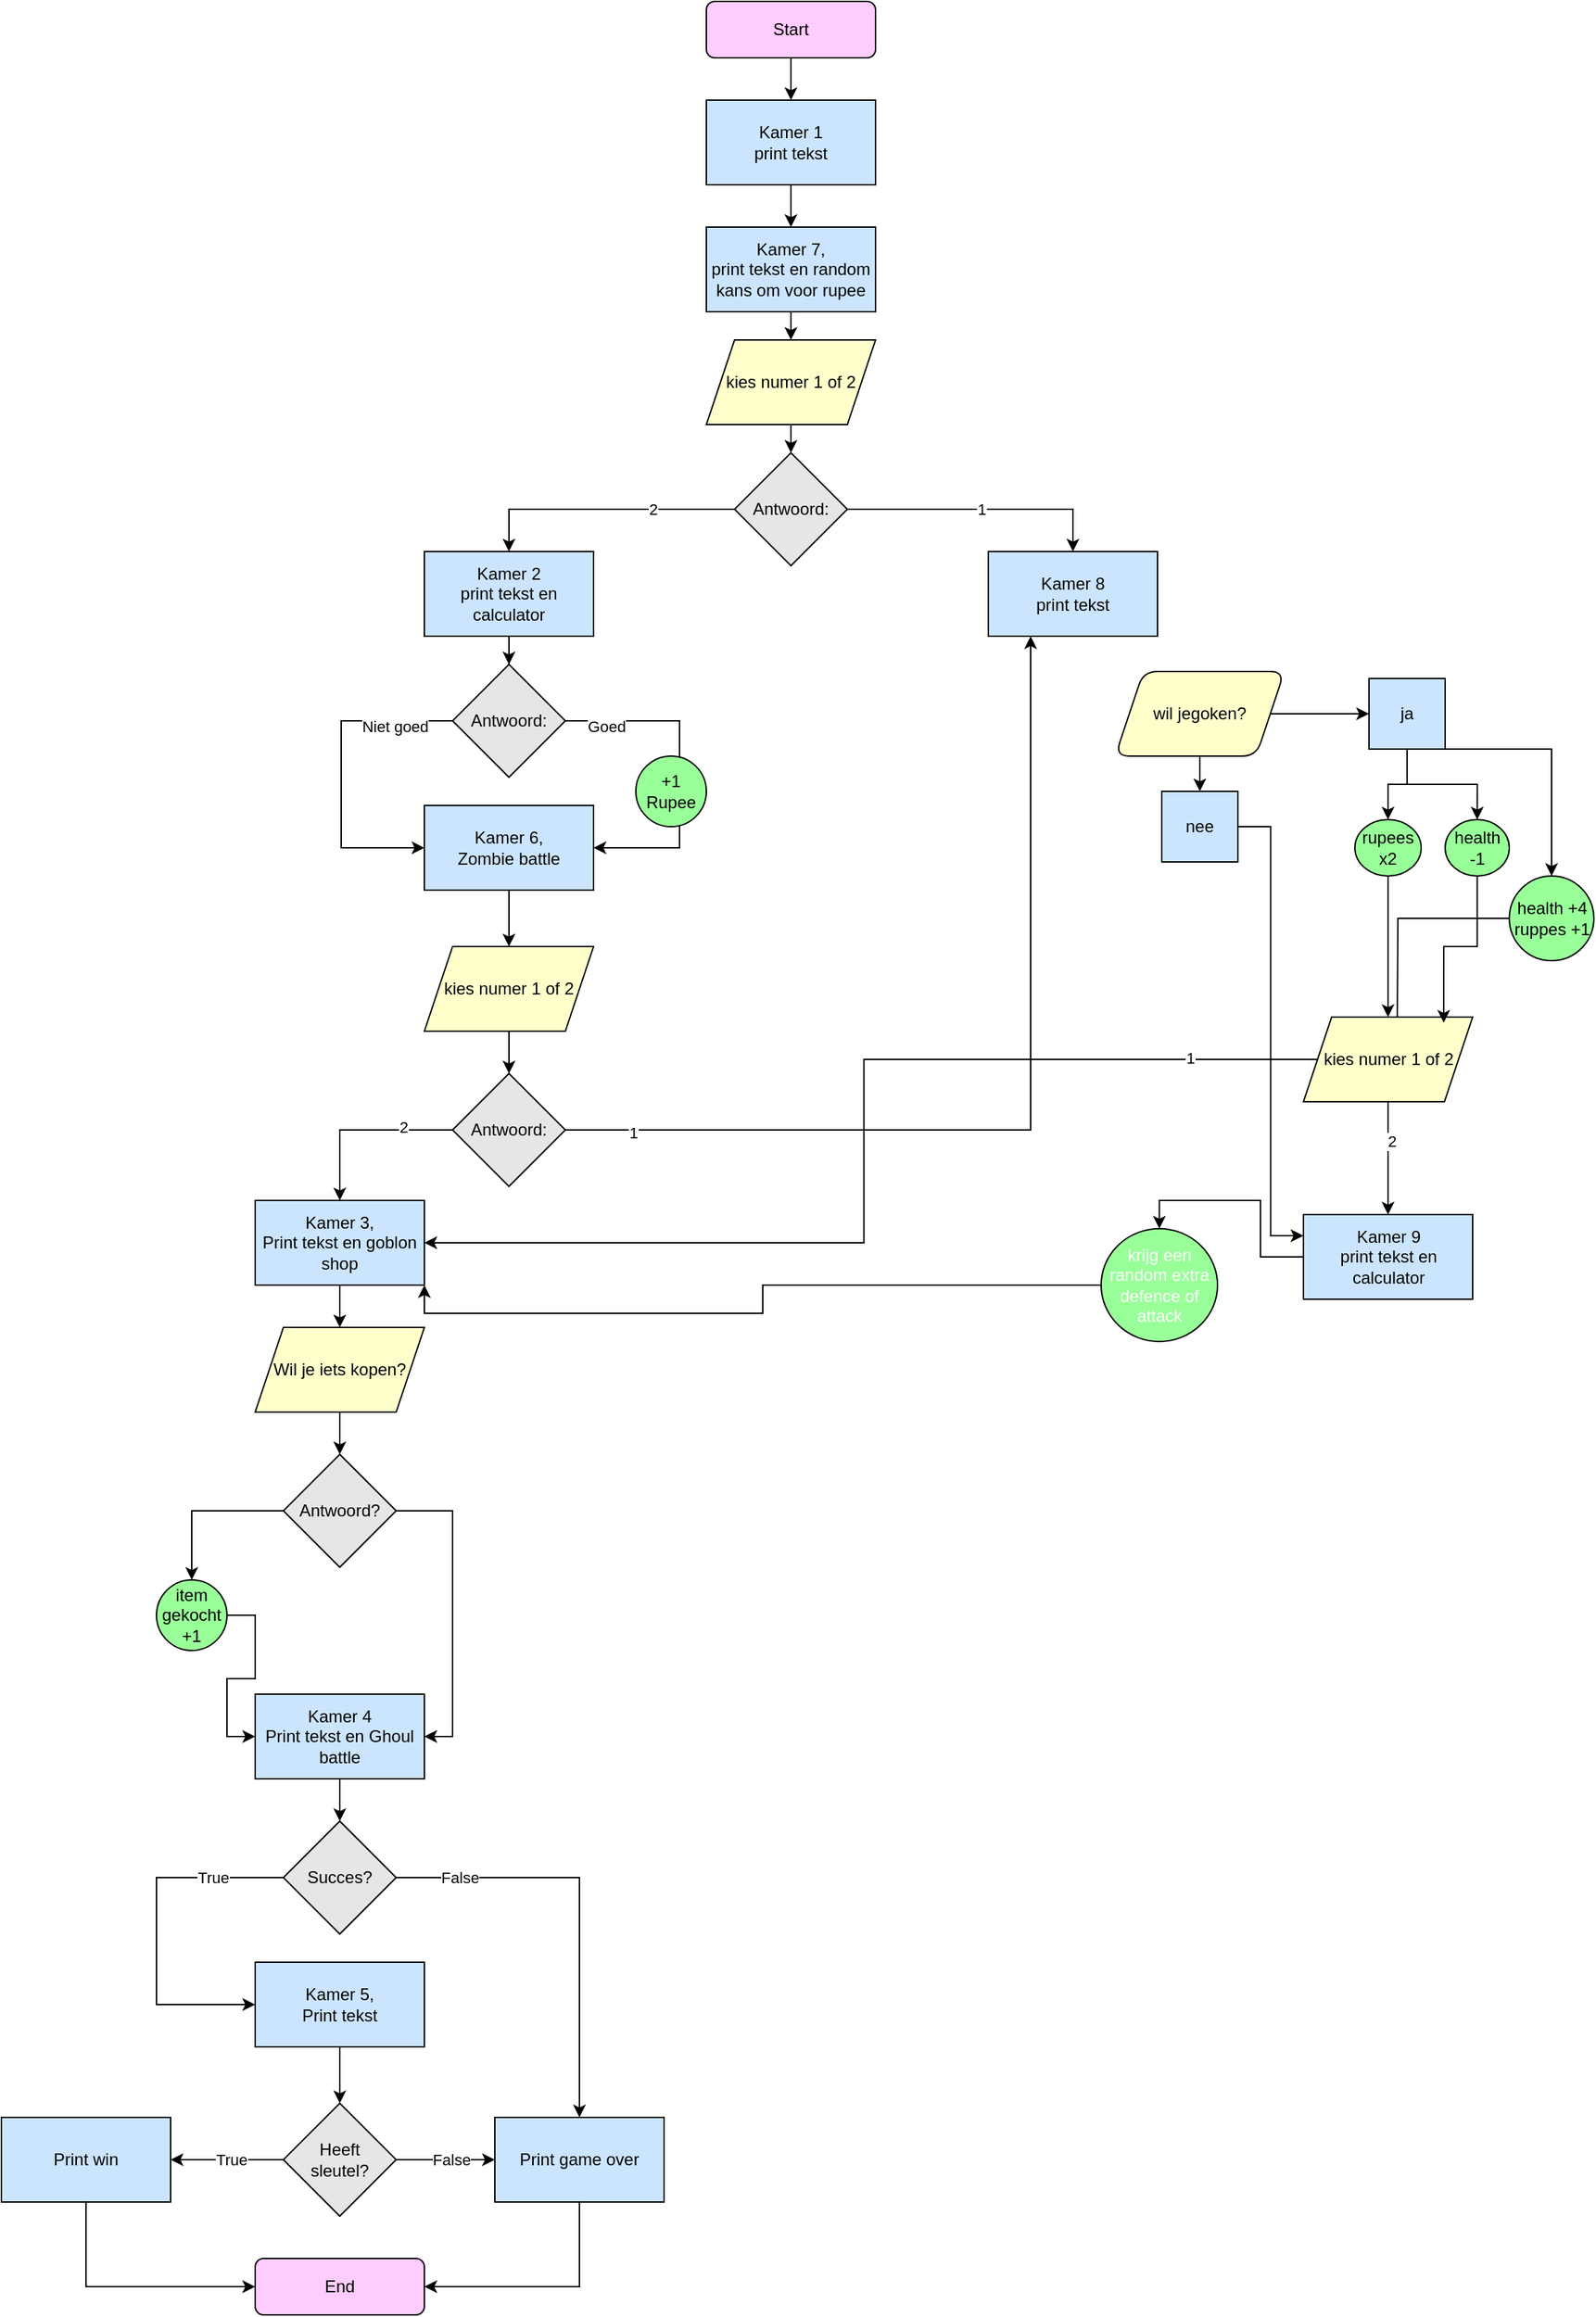 <mxfile version="24.8.2">
  <diagram name="Pagina-1" id="q5uronyUK_CRiENWkVfr">
    <mxGraphModel dx="2867" dy="1353" grid="1" gridSize="10" guides="1" tooltips="1" connect="1" arrows="1" fold="1" page="1" pageScale="1" pageWidth="827" pageHeight="1169" math="0" shadow="0">
      <root>
        <mxCell id="0" />
        <mxCell id="1" parent="0" />
        <mxCell id="43L4oG_P8ra6ZPo5L0Zp-16" style="edgeStyle=orthogonalEdgeStyle;rounded=0;orthogonalLoop=1;jettySize=auto;html=1;exitX=0.5;exitY=1;exitDx=0;exitDy=0;entryX=0.5;entryY=0;entryDx=0;entryDy=0;" parent="1" source="43L4oG_P8ra6ZPo5L0Zp-13" target="43L4oG_P8ra6ZPo5L0Zp-15" edge="1">
          <mxGeometry relative="1" as="geometry" />
        </mxCell>
        <mxCell id="43L4oG_P8ra6ZPo5L0Zp-13" value="Start" style="rounded=1;whiteSpace=wrap;html=1;fillColor=#FFCCFF;" parent="1" vertex="1">
          <mxGeometry x="380" y="50" width="120" height="40" as="geometry" />
        </mxCell>
        <mxCell id="43L4oG_P8ra6ZPo5L0Zp-18" style="edgeStyle=orthogonalEdgeStyle;rounded=0;orthogonalLoop=1;jettySize=auto;html=1;exitX=0.5;exitY=1;exitDx=0;exitDy=0;" parent="1" source="43L4oG_P8ra6ZPo5L0Zp-15" target="43L4oG_P8ra6ZPo5L0Zp-17" edge="1">
          <mxGeometry relative="1" as="geometry" />
        </mxCell>
        <mxCell id="43L4oG_P8ra6ZPo5L0Zp-15" value="Kamer 1&lt;br&gt;print tekst" style="rounded=0;whiteSpace=wrap;html=1;fillColor=#CCE5FF;" parent="1" vertex="1">
          <mxGeometry x="380" y="120" width="120" height="60" as="geometry" />
        </mxCell>
        <mxCell id="43L4oG_P8ra6ZPo5L0Zp-20" style="edgeStyle=orthogonalEdgeStyle;rounded=0;orthogonalLoop=1;jettySize=auto;html=1;exitX=0.5;exitY=1;exitDx=0;exitDy=0;entryX=0.5;entryY=0;entryDx=0;entryDy=0;" parent="1" source="43L4oG_P8ra6ZPo5L0Zp-17" edge="1">
          <mxGeometry relative="1" as="geometry">
            <mxPoint x="440" y="290" as="targetPoint" />
          </mxGeometry>
        </mxCell>
        <mxCell id="43L4oG_P8ra6ZPo5L0Zp-17" value="Kamer 7,&lt;br&gt;print tekst en random kans om voor rupee" style="rounded=0;whiteSpace=wrap;html=1;fillColor=#CCE5FF;" parent="1" vertex="1">
          <mxGeometry x="380" y="210" width="120" height="60" as="geometry" />
        </mxCell>
        <mxCell id="uX0LoPKAfN4TH0BLUtlU-2" style="edgeStyle=orthogonalEdgeStyle;rounded=0;orthogonalLoop=1;jettySize=auto;html=1;exitX=0.5;exitY=1;exitDx=0;exitDy=0;entryX=0.5;entryY=0;entryDx=0;entryDy=0;" parent="1" target="uX0LoPKAfN4TH0BLUtlU-1" edge="1">
          <mxGeometry relative="1" as="geometry">
            <mxPoint x="440" y="350" as="sourcePoint" />
          </mxGeometry>
        </mxCell>
        <mxCell id="RhMJ9tLqQK5Z_PI1-GB_-32" style="edgeStyle=orthogonalEdgeStyle;rounded=0;orthogonalLoop=1;jettySize=auto;html=1;exitX=0;exitY=0.5;exitDx=0;exitDy=0;entryX=0.5;entryY=0;entryDx=0;entryDy=0;" edge="1" parent="1" source="uX0LoPKAfN4TH0BLUtlU-1" target="RhMJ9tLqQK5Z_PI1-GB_-13">
          <mxGeometry relative="1" as="geometry" />
        </mxCell>
        <mxCell id="RhMJ9tLqQK5Z_PI1-GB_-34" value="2" style="edgeLabel;html=1;align=center;verticalAlign=middle;resizable=0;points=[];" vertex="1" connectable="0" parent="RhMJ9tLqQK5Z_PI1-GB_-32">
          <mxGeometry x="-0.387" relative="1" as="geometry">
            <mxPoint as="offset" />
          </mxGeometry>
        </mxCell>
        <mxCell id="RhMJ9tLqQK5Z_PI1-GB_-33" value="&lt;div&gt;1&lt;/div&gt;" style="edgeStyle=orthogonalEdgeStyle;rounded=0;orthogonalLoop=1;jettySize=auto;html=1;entryX=0.5;entryY=0;entryDx=0;entryDy=0;" edge="1" parent="1" source="uX0LoPKAfN4TH0BLUtlU-1" target="RhMJ9tLqQK5Z_PI1-GB_-12">
          <mxGeometry relative="1" as="geometry" />
        </mxCell>
        <mxCell id="uX0LoPKAfN4TH0BLUtlU-1" value="Antwoord:" style="rhombus;whiteSpace=wrap;html=1;fillColor=#E6E6E6;" parent="1" vertex="1">
          <mxGeometry x="400" y="370" width="80" height="80" as="geometry" />
        </mxCell>
        <mxCell id="uX0LoPKAfN4TH0BLUtlU-24" style="edgeStyle=orthogonalEdgeStyle;rounded=0;orthogonalLoop=1;jettySize=auto;html=1;exitX=0.5;exitY=1;exitDx=0;exitDy=0;entryX=0.5;entryY=0;entryDx=0;entryDy=0;" parent="1" target="uX0LoPKAfN4TH0BLUtlU-23" edge="1">
          <mxGeometry relative="1" as="geometry">
            <mxPoint x="130" y="1310" as="sourcePoint" />
          </mxGeometry>
        </mxCell>
        <mxCell id="uX0LoPKAfN4TH0BLUtlU-30" style="edgeStyle=orthogonalEdgeStyle;rounded=0;orthogonalLoop=1;jettySize=auto;html=1;exitX=1;exitY=0.5;exitDx=0;exitDy=0;entryX=0.5;entryY=0;entryDx=0;entryDy=0;" parent="1" source="uX0LoPKAfN4TH0BLUtlU-23" target="uX0LoPKAfN4TH0BLUtlU-32" edge="1">
          <mxGeometry relative="1" as="geometry">
            <Array as="points">
              <mxPoint x="290" y="1380" />
            </Array>
          </mxGeometry>
        </mxCell>
        <mxCell id="uX0LoPKAfN4TH0BLUtlU-31" value="False" style="edgeLabel;html=1;align=center;verticalAlign=middle;resizable=0;points=[];" parent="uX0LoPKAfN4TH0BLUtlU-30" vertex="1" connectable="0">
          <mxGeometry x="-0.765" y="-2" relative="1" as="geometry">
            <mxPoint x="9" y="-2" as="offset" />
          </mxGeometry>
        </mxCell>
        <mxCell id="uX0LoPKAfN4TH0BLUtlU-34" style="edgeStyle=orthogonalEdgeStyle;rounded=0;orthogonalLoop=1;jettySize=auto;html=1;exitX=0;exitY=0.5;exitDx=0;exitDy=0;entryX=0;entryY=0.5;entryDx=0;entryDy=0;" parent="1" source="uX0LoPKAfN4TH0BLUtlU-23" target="uX0LoPKAfN4TH0BLUtlU-36" edge="1">
          <mxGeometry relative="1" as="geometry">
            <mxPoint x="-20" y="1490" as="targetPoint" />
            <Array as="points">
              <mxPoint x="-10" y="1380" />
              <mxPoint x="-10" y="1470" />
            </Array>
          </mxGeometry>
        </mxCell>
        <mxCell id="uX0LoPKAfN4TH0BLUtlU-35" value="True" style="edgeLabel;html=1;align=center;verticalAlign=middle;resizable=0;points=[];" parent="uX0LoPKAfN4TH0BLUtlU-34" vertex="1" connectable="0">
          <mxGeometry x="-0.599" y="5" relative="1" as="geometry">
            <mxPoint y="-5" as="offset" />
          </mxGeometry>
        </mxCell>
        <mxCell id="uX0LoPKAfN4TH0BLUtlU-23" value="Succes?" style="rhombus;whiteSpace=wrap;html=1;fillColor=#E6E6E6;" parent="1" vertex="1">
          <mxGeometry x="80" y="1340" width="80" height="80" as="geometry" />
        </mxCell>
        <mxCell id="uX0LoPKAfN4TH0BLUtlU-29" value="End" style="rounded=1;whiteSpace=wrap;html=1;fillColor=#FFCCFF;" parent="1" vertex="1">
          <mxGeometry x="60" y="1650" width="120" height="40" as="geometry" />
        </mxCell>
        <mxCell id="uX0LoPKAfN4TH0BLUtlU-33" style="edgeStyle=orthogonalEdgeStyle;rounded=0;orthogonalLoop=1;jettySize=auto;html=1;exitX=0.5;exitY=1;exitDx=0;exitDy=0;entryX=1;entryY=0.5;entryDx=0;entryDy=0;" parent="1" source="uX0LoPKAfN4TH0BLUtlU-32" target="uX0LoPKAfN4TH0BLUtlU-29" edge="1">
          <mxGeometry relative="1" as="geometry" />
        </mxCell>
        <mxCell id="uX0LoPKAfN4TH0BLUtlU-32" value="Print game over" style="rounded=0;whiteSpace=wrap;html=1;fillColor=#CCE5FF;" parent="1" vertex="1">
          <mxGeometry x="230" y="1550" width="120" height="60" as="geometry" />
        </mxCell>
        <mxCell id="uX0LoPKAfN4TH0BLUtlU-38" style="edgeStyle=orthogonalEdgeStyle;rounded=0;orthogonalLoop=1;jettySize=auto;html=1;exitX=0.5;exitY=1;exitDx=0;exitDy=0;entryX=0.5;entryY=0;entryDx=0;entryDy=0;" parent="1" source="uX0LoPKAfN4TH0BLUtlU-36" target="uX0LoPKAfN4TH0BLUtlU-37" edge="1">
          <mxGeometry relative="1" as="geometry" />
        </mxCell>
        <mxCell id="uX0LoPKAfN4TH0BLUtlU-36" value="Kamer 5,&lt;br&gt;Print tekst" style="rounded=0;whiteSpace=wrap;html=1;fillColor=#CCE5FF;" parent="1" vertex="1">
          <mxGeometry x="60" y="1440" width="120" height="60" as="geometry" />
        </mxCell>
        <mxCell id="uX0LoPKAfN4TH0BLUtlU-39" style="edgeStyle=orthogonalEdgeStyle;rounded=0;orthogonalLoop=1;jettySize=auto;html=1;exitX=1;exitY=0.5;exitDx=0;exitDy=0;" parent="1" source="uX0LoPKAfN4TH0BLUtlU-37" target="uX0LoPKAfN4TH0BLUtlU-32" edge="1">
          <mxGeometry relative="1" as="geometry" />
        </mxCell>
        <mxCell id="uX0LoPKAfN4TH0BLUtlU-40" value="False" style="edgeLabel;html=1;align=center;verticalAlign=middle;resizable=0;points=[];" parent="uX0LoPKAfN4TH0BLUtlU-39" vertex="1" connectable="0">
          <mxGeometry x="-0.556" y="-1" relative="1" as="geometry">
            <mxPoint x="23" y="-1" as="offset" />
          </mxGeometry>
        </mxCell>
        <mxCell id="uX0LoPKAfN4TH0BLUtlU-42" style="edgeStyle=orthogonalEdgeStyle;rounded=0;orthogonalLoop=1;jettySize=auto;html=1;exitX=0;exitY=0.5;exitDx=0;exitDy=0;entryX=1;entryY=0.5;entryDx=0;entryDy=0;" parent="1" source="uX0LoPKAfN4TH0BLUtlU-37" target="uX0LoPKAfN4TH0BLUtlU-41" edge="1">
          <mxGeometry relative="1" as="geometry" />
        </mxCell>
        <mxCell id="uX0LoPKAfN4TH0BLUtlU-44" value="True" style="edgeLabel;html=1;align=center;verticalAlign=middle;resizable=0;points=[];" parent="uX0LoPKAfN4TH0BLUtlU-42" vertex="1" connectable="0">
          <mxGeometry x="-0.075" y="4" relative="1" as="geometry">
            <mxPoint y="-4" as="offset" />
          </mxGeometry>
        </mxCell>
        <mxCell id="uX0LoPKAfN4TH0BLUtlU-37" value="Heeft&lt;br&gt;sleutel?" style="rhombus;whiteSpace=wrap;html=1;fillColor=#E6E6E6;" parent="1" vertex="1">
          <mxGeometry x="80" y="1540" width="80" height="80" as="geometry" />
        </mxCell>
        <mxCell id="uX0LoPKAfN4TH0BLUtlU-43" style="edgeStyle=orthogonalEdgeStyle;rounded=0;orthogonalLoop=1;jettySize=auto;html=1;exitX=0.5;exitY=1;exitDx=0;exitDy=0;entryX=0;entryY=0.5;entryDx=0;entryDy=0;" parent="1" source="uX0LoPKAfN4TH0BLUtlU-41" target="uX0LoPKAfN4TH0BLUtlU-29" edge="1">
          <mxGeometry relative="1" as="geometry" />
        </mxCell>
        <mxCell id="uX0LoPKAfN4TH0BLUtlU-41" value="Print win" style="rounded=0;whiteSpace=wrap;html=1;fillColor=#CCE5FF;" parent="1" vertex="1">
          <mxGeometry x="-120" y="1550" width="120" height="60" as="geometry" />
        </mxCell>
        <mxCell id="RhMJ9tLqQK5Z_PI1-GB_-1" value="&lt;div&gt;kies numer 1 of 2&lt;/div&gt;" style="shape=parallelogram;perimeter=parallelogramPerimeter;whiteSpace=wrap;html=1;fixedSize=1;fillColor=#FFFFCC;" vertex="1" parent="1">
          <mxGeometry x="380" y="290" width="120" height="60" as="geometry" />
        </mxCell>
        <mxCell id="RhMJ9tLqQK5Z_PI1-GB_-12" value="Kamer 8&lt;br&gt;print tekst" style="rounded=0;whiteSpace=wrap;html=1;fillColor=#CCE5FF;" vertex="1" parent="1">
          <mxGeometry x="580" y="440" width="120" height="60" as="geometry" />
        </mxCell>
        <mxCell id="RhMJ9tLqQK5Z_PI1-GB_-37" style="edgeStyle=orthogonalEdgeStyle;rounded=0;orthogonalLoop=1;jettySize=auto;html=1;entryX=0.5;entryY=0;entryDx=0;entryDy=0;" edge="1" parent="1" source="RhMJ9tLqQK5Z_PI1-GB_-13" target="RhMJ9tLqQK5Z_PI1-GB_-35">
          <mxGeometry relative="1" as="geometry" />
        </mxCell>
        <mxCell id="RhMJ9tLqQK5Z_PI1-GB_-13" value="&lt;div&gt;Kamer 2&lt;/div&gt;print tekst en calculator" style="rounded=0;whiteSpace=wrap;html=1;fillColor=#CCE5FF;" vertex="1" parent="1">
          <mxGeometry x="180" y="440" width="120" height="60" as="geometry" />
        </mxCell>
        <mxCell id="RhMJ9tLqQK5Z_PI1-GB_-38" style="edgeStyle=orthogonalEdgeStyle;rounded=0;orthogonalLoop=1;jettySize=auto;html=1;exitX=0;exitY=0.5;exitDx=0;exitDy=0;entryX=0;entryY=0.5;entryDx=0;entryDy=0;" edge="1" parent="1" source="RhMJ9tLqQK5Z_PI1-GB_-35" target="RhMJ9tLqQK5Z_PI1-GB_-36">
          <mxGeometry relative="1" as="geometry">
            <mxPoint x="120" y="650" as="targetPoint" />
            <Array as="points">
              <mxPoint x="121" y="560" />
              <mxPoint x="121" y="650" />
            </Array>
          </mxGeometry>
        </mxCell>
        <mxCell id="RhMJ9tLqQK5Z_PI1-GB_-42" value="Niet goed" style="edgeLabel;html=1;align=center;verticalAlign=middle;resizable=0;points=[];" vertex="1" connectable="0" parent="RhMJ9tLqQK5Z_PI1-GB_-38">
          <mxGeometry x="-0.64" y="4" relative="1" as="geometry">
            <mxPoint as="offset" />
          </mxGeometry>
        </mxCell>
        <mxCell id="RhMJ9tLqQK5Z_PI1-GB_-40" style="edgeStyle=orthogonalEdgeStyle;rounded=0;orthogonalLoop=1;jettySize=auto;html=1;entryX=1;entryY=0.5;entryDx=0;entryDy=0;" edge="1" parent="1" source="RhMJ9tLqQK5Z_PI1-GB_-35" target="RhMJ9tLqQK5Z_PI1-GB_-36">
          <mxGeometry relative="1" as="geometry">
            <mxPoint x="360" y="650" as="targetPoint" />
            <Array as="points">
              <mxPoint x="361" y="560" />
              <mxPoint x="361" y="650" />
            </Array>
          </mxGeometry>
        </mxCell>
        <mxCell id="RhMJ9tLqQK5Z_PI1-GB_-41" value="Goed" style="edgeLabel;html=1;align=center;verticalAlign=middle;resizable=0;points=[];" vertex="1" connectable="0" parent="RhMJ9tLqQK5Z_PI1-GB_-40">
          <mxGeometry x="-0.75" y="-4" relative="1" as="geometry">
            <mxPoint as="offset" />
          </mxGeometry>
        </mxCell>
        <mxCell id="RhMJ9tLqQK5Z_PI1-GB_-35" value="Antwoord:" style="rhombus;whiteSpace=wrap;html=1;fillColor=#E6E6E6;" vertex="1" parent="1">
          <mxGeometry x="200" y="520" width="80" height="80" as="geometry" />
        </mxCell>
        <mxCell id="RhMJ9tLqQK5Z_PI1-GB_-52" style="edgeStyle=orthogonalEdgeStyle;rounded=0;orthogonalLoop=1;jettySize=auto;html=1;exitX=0.5;exitY=1;exitDx=0;exitDy=0;entryX=0.5;entryY=0;entryDx=0;entryDy=0;" edge="1" parent="1" source="RhMJ9tLqQK5Z_PI1-GB_-36" target="RhMJ9tLqQK5Z_PI1-GB_-51">
          <mxGeometry relative="1" as="geometry" />
        </mxCell>
        <mxCell id="RhMJ9tLqQK5Z_PI1-GB_-36" value="Kamer 6,&lt;br&gt;Zombie battle" style="rounded=0;whiteSpace=wrap;html=1;fillColor=#CCE5FF;" vertex="1" parent="1">
          <mxGeometry x="180" y="620" width="120" height="60" as="geometry" />
        </mxCell>
        <mxCell id="RhMJ9tLqQK5Z_PI1-GB_-43" value="+1 Rupee" style="ellipse;whiteSpace=wrap;html=1;aspect=fixed;fillColor=#99FF99;" vertex="1" parent="1">
          <mxGeometry x="330" y="585" width="50" height="50" as="geometry" />
        </mxCell>
        <mxCell id="RhMJ9tLqQK5Z_PI1-GB_-54" style="edgeStyle=orthogonalEdgeStyle;rounded=0;orthogonalLoop=1;jettySize=auto;html=1;entryX=0.5;entryY=0;entryDx=0;entryDy=0;" edge="1" parent="1" source="RhMJ9tLqQK5Z_PI1-GB_-51" target="RhMJ9tLqQK5Z_PI1-GB_-53">
          <mxGeometry relative="1" as="geometry" />
        </mxCell>
        <mxCell id="RhMJ9tLqQK5Z_PI1-GB_-51" value="&lt;div&gt;kies numer 1 of 2&lt;/div&gt;" style="shape=parallelogram;perimeter=parallelogramPerimeter;whiteSpace=wrap;html=1;fixedSize=1;fillColor=#FFFFCC;" vertex="1" parent="1">
          <mxGeometry x="180" y="720" width="120" height="60" as="geometry" />
        </mxCell>
        <mxCell id="RhMJ9tLqQK5Z_PI1-GB_-55" style="edgeStyle=orthogonalEdgeStyle;rounded=0;orthogonalLoop=1;jettySize=auto;html=1;exitX=1;exitY=0.5;exitDx=0;exitDy=0;entryX=0.25;entryY=1;entryDx=0;entryDy=0;" edge="1" parent="1" source="RhMJ9tLqQK5Z_PI1-GB_-53" target="RhMJ9tLqQK5Z_PI1-GB_-12">
          <mxGeometry relative="1" as="geometry">
            <mxPoint x="350" y="850" as="targetPoint" />
          </mxGeometry>
        </mxCell>
        <mxCell id="RhMJ9tLqQK5Z_PI1-GB_-58" value="1" style="edgeLabel;html=1;align=center;verticalAlign=middle;resizable=0;points=[];" vertex="1" connectable="0" parent="RhMJ9tLqQK5Z_PI1-GB_-55">
          <mxGeometry x="-0.859" y="-2" relative="1" as="geometry">
            <mxPoint as="offset" />
          </mxGeometry>
        </mxCell>
        <mxCell id="RhMJ9tLqQK5Z_PI1-GB_-60" style="edgeStyle=orthogonalEdgeStyle;rounded=0;orthogonalLoop=1;jettySize=auto;html=1;exitX=0;exitY=0.5;exitDx=0;exitDy=0;entryX=0.5;entryY=0;entryDx=0;entryDy=0;" edge="1" parent="1" source="RhMJ9tLqQK5Z_PI1-GB_-53" target="RhMJ9tLqQK5Z_PI1-GB_-59">
          <mxGeometry relative="1" as="geometry" />
        </mxCell>
        <mxCell id="RhMJ9tLqQK5Z_PI1-GB_-61" value="2" style="edgeLabel;html=1;align=center;verticalAlign=middle;resizable=0;points=[];" vertex="1" connectable="0" parent="RhMJ9tLqQK5Z_PI1-GB_-60">
          <mxGeometry x="-0.462" y="-2" relative="1" as="geometry">
            <mxPoint as="offset" />
          </mxGeometry>
        </mxCell>
        <mxCell id="RhMJ9tLqQK5Z_PI1-GB_-53" value="Antwoord:" style="rhombus;whiteSpace=wrap;html=1;fillColor=#E6E6E6;" vertex="1" parent="1">
          <mxGeometry x="200" y="810" width="80" height="80" as="geometry" />
        </mxCell>
        <mxCell id="RhMJ9tLqQK5Z_PI1-GB_-63" style="edgeStyle=orthogonalEdgeStyle;rounded=0;orthogonalLoop=1;jettySize=auto;html=1;exitX=0.5;exitY=1;exitDx=0;exitDy=0;entryX=0.5;entryY=0;entryDx=0;entryDy=0;" edge="1" parent="1" source="RhMJ9tLqQK5Z_PI1-GB_-59" target="RhMJ9tLqQK5Z_PI1-GB_-62">
          <mxGeometry relative="1" as="geometry" />
        </mxCell>
        <mxCell id="RhMJ9tLqQK5Z_PI1-GB_-59" value="&lt;div&gt;Kamer 3,&lt;/div&gt;&lt;div&gt;Print tekst en goblon shop&lt;br&gt;&lt;/div&gt;" style="rounded=0;whiteSpace=wrap;html=1;fillColor=#CCE5FF;" vertex="1" parent="1">
          <mxGeometry x="60" y="900" width="120" height="60" as="geometry" />
        </mxCell>
        <mxCell id="RhMJ9tLqQK5Z_PI1-GB_-100" style="edgeStyle=orthogonalEdgeStyle;rounded=0;orthogonalLoop=1;jettySize=auto;html=1;entryX=0.5;entryY=0;entryDx=0;entryDy=0;" edge="1" parent="1" source="RhMJ9tLqQK5Z_PI1-GB_-62" target="RhMJ9tLqQK5Z_PI1-GB_-76">
          <mxGeometry relative="1" as="geometry" />
        </mxCell>
        <mxCell id="RhMJ9tLqQK5Z_PI1-GB_-62" value="&lt;div&gt;Wil je iets kopen?&lt;/div&gt;" style="shape=parallelogram;perimeter=parallelogramPerimeter;whiteSpace=wrap;html=1;fixedSize=1;fillColor=#FFFFCC;" vertex="1" parent="1">
          <mxGeometry x="60" y="990" width="120" height="60" as="geometry" />
        </mxCell>
        <mxCell id="RhMJ9tLqQK5Z_PI1-GB_-105" style="edgeStyle=orthogonalEdgeStyle;rounded=0;orthogonalLoop=1;jettySize=auto;html=1;exitX=1;exitY=0.5;exitDx=0;exitDy=0;entryX=1;entryY=0.5;entryDx=0;entryDy=0;" edge="1" parent="1" source="RhMJ9tLqQK5Z_PI1-GB_-76" target="RhMJ9tLqQK5Z_PI1-GB_-101">
          <mxGeometry relative="1" as="geometry" />
        </mxCell>
        <mxCell id="RhMJ9tLqQK5Z_PI1-GB_-110" style="edgeStyle=orthogonalEdgeStyle;rounded=0;orthogonalLoop=1;jettySize=auto;html=1;" edge="1" parent="1" source="RhMJ9tLqQK5Z_PI1-GB_-76" target="RhMJ9tLqQK5Z_PI1-GB_-109">
          <mxGeometry relative="1" as="geometry" />
        </mxCell>
        <mxCell id="RhMJ9tLqQK5Z_PI1-GB_-76" value="Antwoord?" style="rhombus;whiteSpace=wrap;html=1;fillColor=#E6E6E6;" vertex="1" parent="1">
          <mxGeometry x="80" y="1080" width="80" height="80" as="geometry" />
        </mxCell>
        <mxCell id="RhMJ9tLqQK5Z_PI1-GB_-101" value="Kamer 4&lt;br&gt;Print tekst en Ghoul battle" style="rounded=0;whiteSpace=wrap;html=1;fillColor=#CCE5FF;" vertex="1" parent="1">
          <mxGeometry x="60" y="1250" width="120" height="60" as="geometry" />
        </mxCell>
        <mxCell id="RhMJ9tLqQK5Z_PI1-GB_-112" style="edgeStyle=orthogonalEdgeStyle;rounded=0;orthogonalLoop=1;jettySize=auto;html=1;entryX=0;entryY=0.5;entryDx=0;entryDy=0;" edge="1" parent="1" source="RhMJ9tLqQK5Z_PI1-GB_-109" target="RhMJ9tLqQK5Z_PI1-GB_-101">
          <mxGeometry relative="1" as="geometry" />
        </mxCell>
        <mxCell id="RhMJ9tLqQK5Z_PI1-GB_-109" value="item gekocht +1" style="ellipse;whiteSpace=wrap;html=1;aspect=fixed;fillColor=#99FF99;" vertex="1" parent="1">
          <mxGeometry x="-10" y="1169" width="50" height="50" as="geometry" />
        </mxCell>
        <mxCell id="RhMJ9tLqQK5Z_PI1-GB_-136" style="edgeStyle=orthogonalEdgeStyle;rounded=0;orthogonalLoop=1;jettySize=auto;html=1;" edge="1" parent="1" source="RhMJ9tLqQK5Z_PI1-GB_-135">
          <mxGeometry relative="1" as="geometry">
            <mxPoint x="850" y="555" as="targetPoint" />
          </mxGeometry>
        </mxCell>
        <mxCell id="RhMJ9tLqQK5Z_PI1-GB_-146" style="edgeStyle=orthogonalEdgeStyle;rounded=0;orthogonalLoop=1;jettySize=auto;html=1;entryX=0.5;entryY=0;entryDx=0;entryDy=0;" edge="1" parent="1" source="RhMJ9tLqQK5Z_PI1-GB_-135" target="RhMJ9tLqQK5Z_PI1-GB_-145">
          <mxGeometry relative="1" as="geometry" />
        </mxCell>
        <mxCell id="RhMJ9tLqQK5Z_PI1-GB_-135" value="wil jegoken?" style="shape=parallelogram;perimeter=parallelogramPerimeter;whiteSpace=wrap;html=1;fixedSize=1;rounded=1;fillColor=#FFFFCC;strokeColor=default;" vertex="1" parent="1">
          <mxGeometry x="670" y="525" width="120" height="60" as="geometry" />
        </mxCell>
        <mxCell id="RhMJ9tLqQK5Z_PI1-GB_-138" value="" style="edgeStyle=orthogonalEdgeStyle;rounded=0;orthogonalLoop=1;jettySize=auto;html=1;" edge="1" parent="1" source="RhMJ9tLqQK5Z_PI1-GB_-141" target="RhMJ9tLqQK5Z_PI1-GB_-142">
          <mxGeometry relative="1" as="geometry" />
        </mxCell>
        <mxCell id="RhMJ9tLqQK5Z_PI1-GB_-139" style="edgeStyle=orthogonalEdgeStyle;rounded=0;orthogonalLoop=1;jettySize=auto;html=1;exitX=0.5;exitY=1;exitDx=0;exitDy=0;entryX=0.5;entryY=0;entryDx=0;entryDy=0;" edge="1" parent="1" source="RhMJ9tLqQK5Z_PI1-GB_-141" target="RhMJ9tLqQK5Z_PI1-GB_-143">
          <mxGeometry relative="1" as="geometry" />
        </mxCell>
        <mxCell id="RhMJ9tLqQK5Z_PI1-GB_-140" style="edgeStyle=orthogonalEdgeStyle;rounded=0;orthogonalLoop=1;jettySize=auto;html=1;exitX=1;exitY=0.5;exitDx=0;exitDy=0;entryX=0.5;entryY=0;entryDx=0;entryDy=0;" edge="1" parent="1" source="RhMJ9tLqQK5Z_PI1-GB_-141" target="RhMJ9tLqQK5Z_PI1-GB_-144">
          <mxGeometry relative="1" as="geometry">
            <Array as="points">
              <mxPoint x="904" y="580" />
              <mxPoint x="980" y="580" />
            </Array>
          </mxGeometry>
        </mxCell>
        <mxCell id="RhMJ9tLqQK5Z_PI1-GB_-141" value="ja" style="whiteSpace=wrap;html=1;rounded=1;arcSize=0;fillColor=#CCE5FF;strokeColor=#000000;fontColor=#000000;" vertex="1" parent="1">
          <mxGeometry x="850" y="530" width="54" height="50" as="geometry" />
        </mxCell>
        <mxCell id="RhMJ9tLqQK5Z_PI1-GB_-150" style="edgeStyle=orthogonalEdgeStyle;rounded=0;orthogonalLoop=1;jettySize=auto;html=1;" edge="1" parent="1" source="RhMJ9tLqQK5Z_PI1-GB_-142" target="RhMJ9tLqQK5Z_PI1-GB_-147">
          <mxGeometry relative="1" as="geometry" />
        </mxCell>
        <mxCell id="RhMJ9tLqQK5Z_PI1-GB_-142" value="rupees x2" style="ellipse;whiteSpace=wrap;html=1;rounded=1;fillColor=#99FF99;strokeColor=#000000;fontColor=#000000;" vertex="1" parent="1">
          <mxGeometry x="840" y="630" width="47" height="40" as="geometry" />
        </mxCell>
        <mxCell id="RhMJ9tLqQK5Z_PI1-GB_-143" value="health -1" style="ellipse;whiteSpace=wrap;html=1;rounded=1;fillColor=#99FF99;strokeColor=#000000;fontColor=#000000;" vertex="1" parent="1">
          <mxGeometry x="904" y="630" width="45.5" height="40" as="geometry" />
        </mxCell>
        <mxCell id="RhMJ9tLqQK5Z_PI1-GB_-153" style="edgeStyle=orthogonalEdgeStyle;rounded=0;orthogonalLoop=1;jettySize=auto;html=1;" edge="1" parent="1" source="RhMJ9tLqQK5Z_PI1-GB_-144">
          <mxGeometry relative="1" as="geometry">
            <mxPoint x="870" y="780" as="targetPoint" />
          </mxGeometry>
        </mxCell>
        <mxCell id="RhMJ9tLqQK5Z_PI1-GB_-144" value="health +4&lt;div&gt;ruppes +1&lt;/div&gt;" style="ellipse;whiteSpace=wrap;html=1;rounded=1;fillColor=#99FF99;strokeColor=#000000;fontColor=#000000;" vertex="1" parent="1">
          <mxGeometry x="949.5" y="670" width="60" height="60" as="geometry" />
        </mxCell>
        <mxCell id="RhMJ9tLqQK5Z_PI1-GB_-164" style="edgeStyle=orthogonalEdgeStyle;rounded=0;orthogonalLoop=1;jettySize=auto;html=1;entryX=0;entryY=0.25;entryDx=0;entryDy=0;" edge="1" parent="1" source="RhMJ9tLqQK5Z_PI1-GB_-145" target="RhMJ9tLqQK5Z_PI1-GB_-158">
          <mxGeometry relative="1" as="geometry" />
        </mxCell>
        <mxCell id="RhMJ9tLqQK5Z_PI1-GB_-145" value="nee" style="whiteSpace=wrap;html=1;rounded=1;arcSize=0;fillColor=#CCE5FF;strokeColor=#000000;fontColor=#000000;" vertex="1" parent="1">
          <mxGeometry x="703" y="610" width="54" height="50" as="geometry" />
        </mxCell>
        <mxCell id="RhMJ9tLqQK5Z_PI1-GB_-155" style="edgeStyle=orthogonalEdgeStyle;rounded=0;orthogonalLoop=1;jettySize=auto;html=1;entryX=1;entryY=0.5;entryDx=0;entryDy=0;" edge="1" parent="1" source="RhMJ9tLqQK5Z_PI1-GB_-147" target="RhMJ9tLqQK5Z_PI1-GB_-59">
          <mxGeometry relative="1" as="geometry" />
        </mxCell>
        <mxCell id="RhMJ9tLqQK5Z_PI1-GB_-156" value="1" style="edgeLabel;html=1;align=center;verticalAlign=middle;resizable=0;points=[];" vertex="1" connectable="0" parent="RhMJ9tLqQK5Z_PI1-GB_-155">
          <mxGeometry x="-0.76" y="-1" relative="1" as="geometry">
            <mxPoint x="1" as="offset" />
          </mxGeometry>
        </mxCell>
        <mxCell id="RhMJ9tLqQK5Z_PI1-GB_-159" style="edgeStyle=orthogonalEdgeStyle;rounded=0;orthogonalLoop=1;jettySize=auto;html=1;" edge="1" parent="1" source="RhMJ9tLqQK5Z_PI1-GB_-147" target="RhMJ9tLqQK5Z_PI1-GB_-158">
          <mxGeometry relative="1" as="geometry" />
        </mxCell>
        <mxCell id="RhMJ9tLqQK5Z_PI1-GB_-160" value="2" style="edgeLabel;html=1;align=center;verticalAlign=middle;resizable=0;points=[];" vertex="1" connectable="0" parent="RhMJ9tLqQK5Z_PI1-GB_-159">
          <mxGeometry x="-0.3" y="2" relative="1" as="geometry">
            <mxPoint as="offset" />
          </mxGeometry>
        </mxCell>
        <mxCell id="RhMJ9tLqQK5Z_PI1-GB_-147" value="&lt;div&gt;kies numer 1 of 2&lt;/div&gt;" style="shape=parallelogram;perimeter=parallelogramPerimeter;whiteSpace=wrap;html=1;fixedSize=1;fillColor=#FFFFCC;" vertex="1" parent="1">
          <mxGeometry x="803.5" y="770" width="120" height="60" as="geometry" />
        </mxCell>
        <mxCell id="RhMJ9tLqQK5Z_PI1-GB_-154" style="edgeStyle=orthogonalEdgeStyle;rounded=0;orthogonalLoop=1;jettySize=auto;html=1;entryX=0.829;entryY=0.067;entryDx=0;entryDy=0;entryPerimeter=0;" edge="1" parent="1" source="RhMJ9tLqQK5Z_PI1-GB_-143" target="RhMJ9tLqQK5Z_PI1-GB_-147">
          <mxGeometry relative="1" as="geometry" />
        </mxCell>
        <mxCell id="RhMJ9tLqQK5Z_PI1-GB_-162" style="edgeStyle=orthogonalEdgeStyle;rounded=0;orthogonalLoop=1;jettySize=auto;html=1;entryX=0.5;entryY=0;entryDx=0;entryDy=0;" edge="1" parent="1" source="RhMJ9tLqQK5Z_PI1-GB_-158" target="RhMJ9tLqQK5Z_PI1-GB_-161">
          <mxGeometry relative="1" as="geometry" />
        </mxCell>
        <mxCell id="RhMJ9tLqQK5Z_PI1-GB_-158" value="&lt;div&gt;Kamer 9&lt;br&gt;&lt;/div&gt;print tekst en calculator" style="rounded=0;whiteSpace=wrap;html=1;fillColor=#CCE5FF;" vertex="1" parent="1">
          <mxGeometry x="803.5" y="910" width="120" height="60" as="geometry" />
        </mxCell>
        <mxCell id="RhMJ9tLqQK5Z_PI1-GB_-163" style="edgeStyle=orthogonalEdgeStyle;rounded=0;orthogonalLoop=1;jettySize=auto;html=1;entryX=1;entryY=1;entryDx=0;entryDy=0;" edge="1" parent="1" source="RhMJ9tLqQK5Z_PI1-GB_-161" target="RhMJ9tLqQK5Z_PI1-GB_-59">
          <mxGeometry relative="1" as="geometry" />
        </mxCell>
        <mxCell id="RhMJ9tLqQK5Z_PI1-GB_-161" value="krijg een random extra defence of attack" style="ellipse;whiteSpace=wrap;html=1;rounded=1;fillColor=#99FF99;strokeColor=#000000;fontColor=#ffffff;" vertex="1" parent="1">
          <mxGeometry x="660.0" y="920" width="82.57" height="80" as="geometry" />
        </mxCell>
      </root>
    </mxGraphModel>
  </diagram>
</mxfile>
